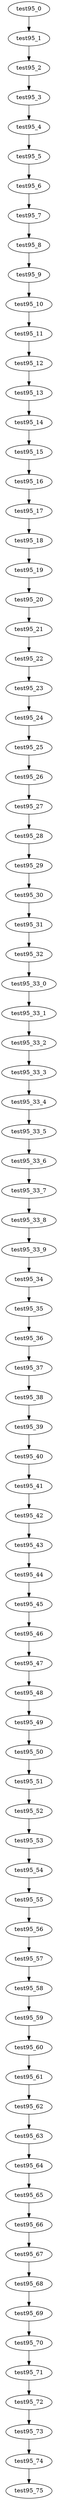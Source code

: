 digraph G {
test95_0->test95_1;
test95_1->test95_2;
test95_2->test95_3;
test95_3->test95_4;
test95_4->test95_5;
test95_5->test95_6;
test95_6->test95_7;
test95_7->test95_8;
test95_8->test95_9;
test95_9->test95_10;
test95_10->test95_11;
test95_11->test95_12;
test95_12->test95_13;
test95_13->test95_14;
test95_14->test95_15;
test95_15->test95_16;
test95_16->test95_17;
test95_17->test95_18;
test95_18->test95_19;
test95_19->test95_20;
test95_20->test95_21;
test95_21->test95_22;
test95_22->test95_23;
test95_23->test95_24;
test95_24->test95_25;
test95_25->test95_26;
test95_26->test95_27;
test95_27->test95_28;
test95_28->test95_29;
test95_29->test95_30;
test95_30->test95_31;
test95_31->test95_32;
test95_32->test95_33_0;
test95_33_0->test95_33_1;
test95_33_1->test95_33_2;
test95_33_2->test95_33_3;
test95_33_3->test95_33_4;
test95_33_4->test95_33_5;
test95_33_5->test95_33_6;
test95_33_6->test95_33_7;
test95_33_7->test95_33_8;
test95_33_8->test95_33_9;
test95_33_9->test95_34;
test95_34->test95_35;
test95_35->test95_36;
test95_36->test95_37;
test95_37->test95_38;
test95_38->test95_39;
test95_39->test95_40;
test95_40->test95_41;
test95_41->test95_42;
test95_42->test95_43;
test95_43->test95_44;
test95_44->test95_45;
test95_45->test95_46;
test95_46->test95_47;
test95_47->test95_48;
test95_48->test95_49;
test95_49->test95_50;
test95_50->test95_51;
test95_51->test95_52;
test95_52->test95_53;
test95_53->test95_54;
test95_54->test95_55;
test95_55->test95_56;
test95_56->test95_57;
test95_57->test95_58;
test95_58->test95_59;
test95_59->test95_60;
test95_60->test95_61;
test95_61->test95_62;
test95_62->test95_63;
test95_63->test95_64;
test95_64->test95_65;
test95_65->test95_66;
test95_66->test95_67;
test95_67->test95_68;
test95_68->test95_69;
test95_69->test95_70;
test95_70->test95_71;
test95_71->test95_72;
test95_72->test95_73;
test95_73->test95_74;
test95_74->test95_75;

}
